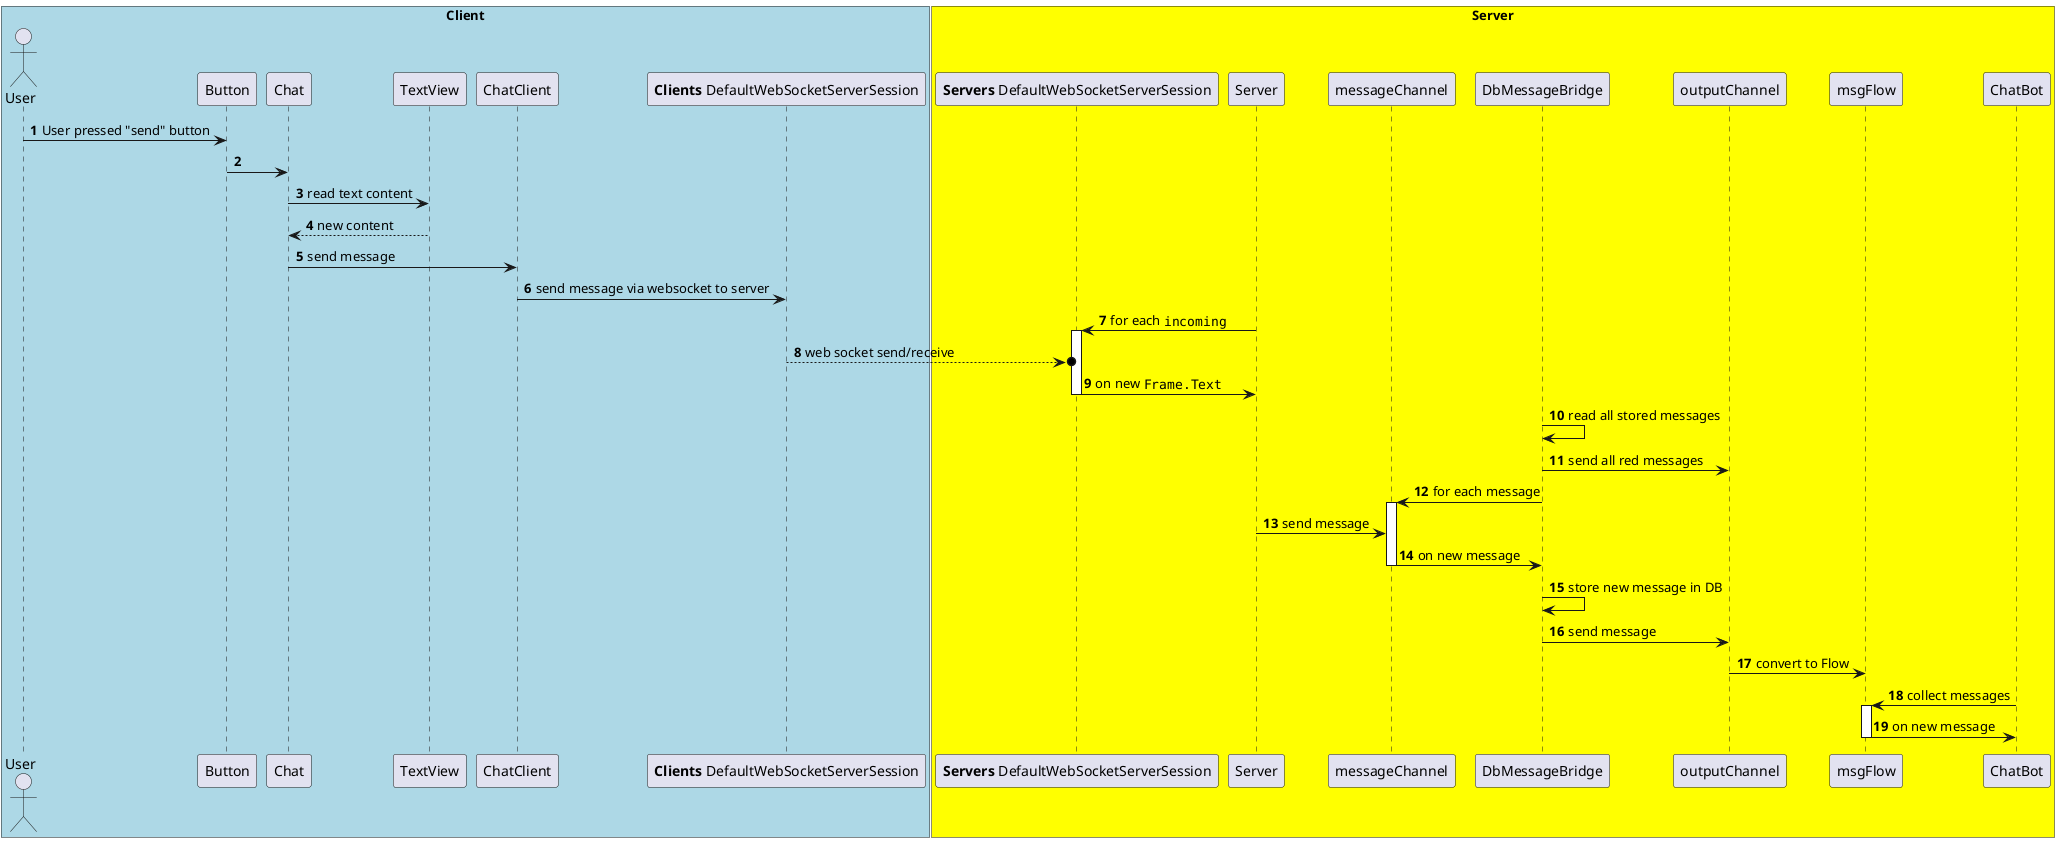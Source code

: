 @startuml
'https://plantuml.com/sequence-diagram

autonumber

box "Client" #LightBlue
    actor User
    User -> Button: User pressed "send" button
    Button -> Chat
    Chat -> TextView: read text content
    return new content
    Chat -> ChatClient: send message
    ChatClient -> "**Clients** DefaultWebSocketServerSession" as CDWSS: send message via websocket to server
end box

box "Server" #Yellow
    "**Servers** DefaultWebSocketServerSession" as SDWSS <- Server ++ : for each ""incoming""
    CDWSS -->o SDWSS: web socket send/receive
    SDWSS -> Server -- : on new ""Frame.Text""
    participant messageChannel

    DbMessageBridge -> DbMessageBridge: read all stored messages
    DbMessageBridge -> outputChannel: send all red messages

    messageChannel <- DbMessageBridge ++ : for each message
    Server -> messageChannel: send message
    messageChannel -> DbMessageBridge -- : on new message
    DbMessageBridge -> DbMessageBridge: store new message in DB
    DbMessageBridge -> outputChannel: send message

    outputChannel -> msgFlow: convert to Flow
    msgFlow <- ChatBot ++ : collect messages
    msgFlow -> ChatBot -- : on new message

end box

@enduml